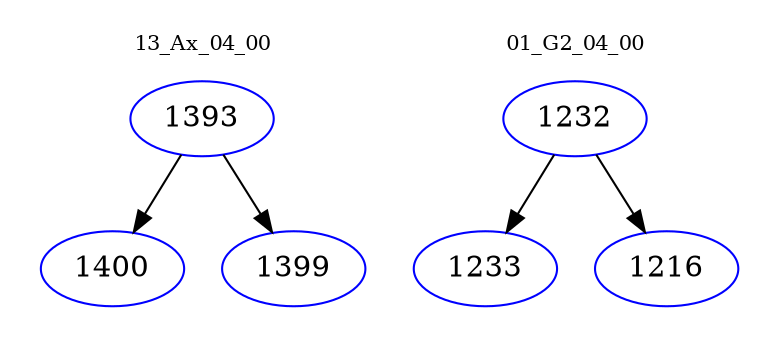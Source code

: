 digraph{
subgraph cluster_0 {
color = white
label = "13_Ax_04_00";
fontsize=10;
T0_1393 [label="1393", color="blue"]
T0_1393 -> T0_1400 [color="black"]
T0_1400 [label="1400", color="blue"]
T0_1393 -> T0_1399 [color="black"]
T0_1399 [label="1399", color="blue"]
}
subgraph cluster_1 {
color = white
label = "01_G2_04_00";
fontsize=10;
T1_1232 [label="1232", color="blue"]
T1_1232 -> T1_1233 [color="black"]
T1_1233 [label="1233", color="blue"]
T1_1232 -> T1_1216 [color="black"]
T1_1216 [label="1216", color="blue"]
}
}
